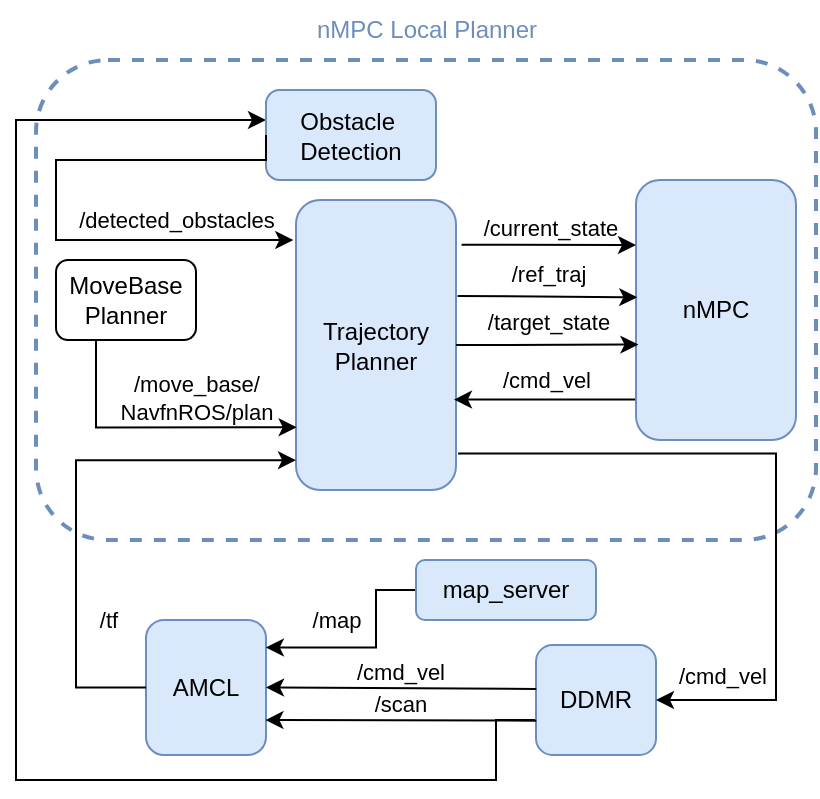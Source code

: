 <mxfile version="24.0.6" type="device">
  <diagram name="Page-1" id="90a13364-a465-7bf4-72fc-28e22215d7a0">
    <mxGraphModel dx="815" dy="431" grid="1" gridSize="10" guides="1" tooltips="1" connect="1" arrows="1" fold="1" page="1" pageScale="1.5" pageWidth="1169" pageHeight="826" background="none" math="0" shadow="0">
      <root>
        <mxCell id="0" style=";html=1;" />
        <mxCell id="1" style=";html=1;" parent="0" />
        <mxCell id="W7KLRnC-2VCepuPbdDTs-93" value="" style="rounded=1;whiteSpace=wrap;html=1;fillStyle=solid;dashed=1;fillColor=none;strokeColor=#6c8ebf;gradientColor=none;strokeWidth=2;" parent="1" vertex="1">
          <mxGeometry x="590" y="220" width="390" height="240" as="geometry" />
        </mxCell>
        <mxCell id="W7KLRnC-2VCepuPbdDTs-89" value="" style="endArrow=classic;html=1;rounded=0;edgeStyle=orthogonalEdgeStyle;exitX=0;exitY=0.75;exitDx=0;exitDy=0;" parent="1" source="W7KLRnC-2VCepuPbdDTs-9" edge="1">
          <mxGeometry width="50" height="50" relative="1" as="geometry">
            <mxPoint x="790" y="520" as="sourcePoint" />
            <mxPoint x="705" y="250" as="targetPoint" />
            <Array as="points">
              <mxPoint x="840" y="550" />
              <mxPoint x="820" y="550" />
              <mxPoint x="820" y="580" />
              <mxPoint x="580" y="580" />
              <mxPoint x="580" y="250" />
            </Array>
          </mxGeometry>
        </mxCell>
        <mxCell id="W7KLRnC-2VCepuPbdDTs-9" value="DDMR" style="rounded=1;whiteSpace=wrap;html=1;fillColor=#dae8fc;strokeColor=#6c8ebf;" parent="1" vertex="1">
          <mxGeometry x="840" y="512.5" width="60" height="55" as="geometry" />
        </mxCell>
        <mxCell id="W7KLRnC-2VCepuPbdDTs-13" value="Obstacle&amp;nbsp;&lt;div&gt;Detection&lt;/div&gt;" style="rounded=1;whiteSpace=wrap;html=1;fillColor=#dae8fc;strokeColor=#6c8ebf;" parent="1" vertex="1">
          <mxGeometry x="705" y="235" width="85" height="45" as="geometry" />
        </mxCell>
        <mxCell id="W7KLRnC-2VCepuPbdDTs-16" value="MoveBase Planner" style="rounded=1;whiteSpace=wrap;html=1;" parent="1" vertex="1">
          <mxGeometry x="600" y="320" width="70" height="40" as="geometry" />
        </mxCell>
        <mxCell id="W7KLRnC-2VCepuPbdDTs-17" value="Trajectory Planner" style="rounded=1;whiteSpace=wrap;html=1;fillColor=#dae8fc;strokeColor=#6c8ebf;" parent="1" vertex="1">
          <mxGeometry x="720" y="290" width="80" height="145" as="geometry" />
        </mxCell>
        <mxCell id="W7KLRnC-2VCepuPbdDTs-19" value="AMCL" style="rounded=1;whiteSpace=wrap;html=1;fillColor=#dae8fc;strokeColor=#6c8ebf;" parent="1" vertex="1">
          <mxGeometry x="645" y="500" width="60" height="67.5" as="geometry" />
        </mxCell>
        <mxCell id="W7KLRnC-2VCepuPbdDTs-44" value="" style="endArrow=classic;html=1;rounded=0;entryX=0;entryY=0.897;entryDx=0;entryDy=0;edgeStyle=orthogonalEdgeStyle;exitX=0;exitY=0.5;exitDx=0;exitDy=0;entryPerimeter=0;" parent="1" source="W7KLRnC-2VCepuPbdDTs-19" target="W7KLRnC-2VCepuPbdDTs-17" edge="1">
          <mxGeometry width="50" height="50" relative="1" as="geometry">
            <mxPoint x="620" y="530" as="sourcePoint" />
            <mxPoint x="710" y="400" as="targetPoint" />
            <Array as="points">
              <mxPoint x="610" y="534" />
              <mxPoint x="610" y="420" />
            </Array>
          </mxGeometry>
        </mxCell>
        <mxCell id="W7KLRnC-2VCepuPbdDTs-46" value="/tf" style="edgeLabel;html=1;align=center;verticalAlign=middle;resizable=0;points=[];" parent="W7KLRnC-2VCepuPbdDTs-44" vertex="1" connectable="0">
          <mxGeometry relative="1" as="geometry">
            <mxPoint x="16" y="60" as="offset" />
          </mxGeometry>
        </mxCell>
        <mxCell id="W7KLRnC-2VCepuPbdDTs-47" value="nMPC" style="rounded=1;whiteSpace=wrap;html=1;fillColor=#dae8fc;strokeColor=#6c8ebf;" parent="1" vertex="1">
          <mxGeometry x="890" y="280" width="80" height="130" as="geometry" />
        </mxCell>
        <mxCell id="W7KLRnC-2VCepuPbdDTs-58" value="" style="endArrow=classic;html=1;rounded=0;exitX=0.394;exitY=1;exitDx=0;exitDy=0;entryX=0.004;entryY=0.784;entryDx=0;entryDy=0;entryPerimeter=0;exitPerimeter=0;edgeStyle=orthogonalEdgeStyle;" parent="1" source="W7KLRnC-2VCepuPbdDTs-16" target="W7KLRnC-2VCepuPbdDTs-17" edge="1">
          <mxGeometry width="50" height="50" relative="1" as="geometry">
            <mxPoint x="620" y="387.5" as="sourcePoint" />
            <mxPoint x="670" y="337.5" as="targetPoint" />
            <Array as="points">
              <mxPoint x="620" y="360" />
              <mxPoint x="620" y="404" />
            </Array>
          </mxGeometry>
        </mxCell>
        <mxCell id="W7KLRnC-2VCepuPbdDTs-59" value="/move_base/&lt;div&gt;NavfnROS/plan&lt;/div&gt;" style="edgeLabel;html=1;align=center;verticalAlign=middle;resizable=0;points=[];" parent="W7KLRnC-2VCepuPbdDTs-58" vertex="1" connectable="0">
          <mxGeometry x="0.227" y="-1" relative="1" as="geometry">
            <mxPoint x="8" y="-16" as="offset" />
          </mxGeometry>
        </mxCell>
        <mxCell id="W7KLRnC-2VCepuPbdDTs-60" value="" style="endArrow=classic;html=1;rounded=0;exitX=1.035;exitY=0.154;exitDx=0;exitDy=0;exitPerimeter=0;entryX=0;entryY=0.25;entryDx=0;entryDy=0;" parent="1" source="W7KLRnC-2VCepuPbdDTs-17" target="W7KLRnC-2VCepuPbdDTs-47" edge="1">
          <mxGeometry width="50" height="50" relative="1" as="geometry">
            <mxPoint x="820" y="325" as="sourcePoint" />
            <mxPoint x="889" y="312" as="targetPoint" />
          </mxGeometry>
        </mxCell>
        <mxCell id="W7KLRnC-2VCepuPbdDTs-61" value="/current_state" style="edgeLabel;html=1;align=center;verticalAlign=middle;resizable=0;points=[];" parent="W7KLRnC-2VCepuPbdDTs-60" vertex="1" connectable="0">
          <mxGeometry x="0.017" y="2" relative="1" as="geometry">
            <mxPoint x="-1" y="-7" as="offset" />
          </mxGeometry>
        </mxCell>
        <mxCell id="W7KLRnC-2VCepuPbdDTs-62" value="" style="endArrow=classic;html=1;rounded=0;exitX=1.01;exitY=0.331;exitDx=0;exitDy=0;exitPerimeter=0;entryX=0.008;entryY=0.451;entryDx=0;entryDy=0;entryPerimeter=0;" parent="1" source="W7KLRnC-2VCepuPbdDTs-17" target="W7KLRnC-2VCepuPbdDTs-47" edge="1">
          <mxGeometry width="50" height="50" relative="1" as="geometry">
            <mxPoint x="840" y="430" as="sourcePoint" />
            <mxPoint x="890" y="380" as="targetPoint" />
          </mxGeometry>
        </mxCell>
        <mxCell id="W7KLRnC-2VCepuPbdDTs-63" value="/ref_traj" style="edgeLabel;html=1;align=center;verticalAlign=middle;resizable=0;points=[];" parent="W7KLRnC-2VCepuPbdDTs-62" vertex="1" connectable="0">
          <mxGeometry x="-0.004" relative="1" as="geometry">
            <mxPoint y="-12" as="offset" />
          </mxGeometry>
        </mxCell>
        <mxCell id="W7KLRnC-2VCepuPbdDTs-67" value="" style="endArrow=classic;html=1;rounded=0;exitX=1;exitY=0.5;exitDx=0;exitDy=0;entryX=0.015;entryY=0.633;entryDx=0;entryDy=0;entryPerimeter=0;" parent="1" source="W7KLRnC-2VCepuPbdDTs-17" target="W7KLRnC-2VCepuPbdDTs-47" edge="1">
          <mxGeometry width="50" height="50" relative="1" as="geometry">
            <mxPoint x="820" y="435" as="sourcePoint" />
            <mxPoint x="860" y="370" as="targetPoint" />
          </mxGeometry>
        </mxCell>
        <mxCell id="W7KLRnC-2VCepuPbdDTs-69" value="/target_state" style="edgeLabel;html=1;align=center;verticalAlign=middle;resizable=0;points=[];" parent="W7KLRnC-2VCepuPbdDTs-67" vertex="1" connectable="0">
          <mxGeometry x="0.02" y="-1" relative="1" as="geometry">
            <mxPoint x="-1" y="-13" as="offset" />
          </mxGeometry>
        </mxCell>
        <mxCell id="W7KLRnC-2VCepuPbdDTs-76" value="" style="endArrow=classic;html=1;rounded=0;entryX=0.987;entryY=0.688;entryDx=0;entryDy=0;entryPerimeter=0;exitX=-0.006;exitY=0.844;exitDx=0;exitDy=0;exitPerimeter=0;" parent="1" source="W7KLRnC-2VCepuPbdDTs-47" target="W7KLRnC-2VCepuPbdDTs-17" edge="1">
          <mxGeometry width="50" height="50" relative="1" as="geometry">
            <mxPoint x="720" y="460" as="sourcePoint" />
            <mxPoint x="770" y="410" as="targetPoint" />
          </mxGeometry>
        </mxCell>
        <mxCell id="W7KLRnC-2VCepuPbdDTs-77" value="/cmd_vel" style="edgeLabel;html=1;align=center;verticalAlign=middle;resizable=0;points=[];" parent="W7KLRnC-2VCepuPbdDTs-76" vertex="1" connectable="0">
          <mxGeometry x="0.005" y="1" relative="1" as="geometry">
            <mxPoint x="1" y="-11" as="offset" />
          </mxGeometry>
        </mxCell>
        <mxCell id="W7KLRnC-2VCepuPbdDTs-78" value="" style="endArrow=classic;html=1;rounded=0;exitX=1.013;exitY=0.874;exitDx=0;exitDy=0;exitPerimeter=0;entryX=1;entryY=0.5;entryDx=0;entryDy=0;edgeStyle=orthogonalEdgeStyle;" parent="1" source="W7KLRnC-2VCepuPbdDTs-17" target="W7KLRnC-2VCepuPbdDTs-9" edge="1">
          <mxGeometry width="50" height="50" relative="1" as="geometry">
            <mxPoint x="710" y="420" as="sourcePoint" />
            <mxPoint x="760" y="370" as="targetPoint" />
            <Array as="points">
              <mxPoint x="960" y="417" />
              <mxPoint x="960" y="540" />
            </Array>
          </mxGeometry>
        </mxCell>
        <mxCell id="W7KLRnC-2VCepuPbdDTs-79" value="/cmd_vel" style="edgeLabel;html=1;align=center;verticalAlign=middle;resizable=0;points=[];" parent="W7KLRnC-2VCepuPbdDTs-78" vertex="1" connectable="0">
          <mxGeometry x="0.836" relative="1" as="geometry">
            <mxPoint x="4" y="-12" as="offset" />
          </mxGeometry>
        </mxCell>
        <mxCell id="W7KLRnC-2VCepuPbdDTs-80" value="" style="endArrow=classic;html=1;rounded=0;entryX=-0.017;entryY=0.138;entryDx=0;entryDy=0;entryPerimeter=0;exitX=0;exitY=0.5;exitDx=0;exitDy=0;edgeStyle=orthogonalEdgeStyle;" parent="1" source="W7KLRnC-2VCepuPbdDTs-13" target="W7KLRnC-2VCepuPbdDTs-17" edge="1">
          <mxGeometry width="50" height="50" relative="1" as="geometry">
            <mxPoint x="590" y="300" as="sourcePoint" />
            <mxPoint x="640" y="250" as="targetPoint" />
            <Array as="points">
              <mxPoint x="705" y="270" />
              <mxPoint x="600" y="270" />
              <mxPoint x="600" y="310" />
            </Array>
          </mxGeometry>
        </mxCell>
        <mxCell id="W7KLRnC-2VCepuPbdDTs-81" value="/detected_obstacles" style="edgeLabel;html=1;align=center;verticalAlign=middle;resizable=0;points=[];" parent="W7KLRnC-2VCepuPbdDTs-80" vertex="1" connectable="0">
          <mxGeometry x="0.617" y="-2" relative="1" as="geometry">
            <mxPoint x="-6" y="-12" as="offset" />
          </mxGeometry>
        </mxCell>
        <mxCell id="W7KLRnC-2VCepuPbdDTs-82" value="" style="endArrow=classic;html=1;rounded=0;entryX=1;entryY=0.5;entryDx=0;entryDy=0;exitX=0.002;exitY=0.4;exitDx=0;exitDy=0;exitPerimeter=0;" parent="1" source="W7KLRnC-2VCepuPbdDTs-9" target="W7KLRnC-2VCepuPbdDTs-19" edge="1">
          <mxGeometry width="50" height="50" relative="1" as="geometry">
            <mxPoint x="770" y="533.7" as="sourcePoint" />
            <mxPoint x="703.68" y="533.71" as="targetPoint" />
          </mxGeometry>
        </mxCell>
        <mxCell id="W7KLRnC-2VCepuPbdDTs-84" value="/cmd_vel" style="edgeLabel;html=1;align=center;verticalAlign=middle;resizable=0;points=[];" parent="W7KLRnC-2VCepuPbdDTs-82" vertex="1" connectable="0">
          <mxGeometry x="0.012" relative="1" as="geometry">
            <mxPoint y="-8" as="offset" />
          </mxGeometry>
        </mxCell>
        <mxCell id="W7KLRnC-2VCepuPbdDTs-85" value="" style="endArrow=classic;html=1;rounded=0;entryX=0.995;entryY=0.741;entryDx=0;entryDy=0;entryPerimeter=0;exitX=0.002;exitY=0.688;exitDx=0;exitDy=0;exitPerimeter=0;" parent="1" source="W7KLRnC-2VCepuPbdDTs-9" target="W7KLRnC-2VCepuPbdDTs-19" edge="1">
          <mxGeometry width="50" height="50" relative="1" as="geometry">
            <mxPoint x="770" y="550" as="sourcePoint" />
            <mxPoint x="710" y="550" as="targetPoint" />
          </mxGeometry>
        </mxCell>
        <mxCell id="W7KLRnC-2VCepuPbdDTs-86" value="/scan" style="edgeLabel;html=1;align=center;verticalAlign=middle;resizable=0;points=[];" parent="W7KLRnC-2VCepuPbdDTs-85" vertex="1" connectable="0">
          <mxGeometry x="0.012" relative="1" as="geometry">
            <mxPoint y="-8" as="offset" />
          </mxGeometry>
        </mxCell>
        <mxCell id="W7KLRnC-2VCepuPbdDTs-94" value="&lt;font color=&quot;#6c8ebf&quot;&gt;nMPC Local Planner&lt;/font&gt;" style="text;html=1;align=center;verticalAlign=middle;resizable=0;points=[];autosize=1;strokeColor=none;fillColor=none;" parent="1" vertex="1">
          <mxGeometry x="720" y="190" width="130" height="30" as="geometry" />
        </mxCell>
        <mxCell id="W7KLRnC-2VCepuPbdDTs-95" value="" style="endArrow=classic;html=1;rounded=0;entryX=0.999;entryY=0.203;entryDx=0;entryDy=0;entryPerimeter=0;exitX=0;exitY=0.5;exitDx=0;exitDy=0;edgeStyle=orthogonalEdgeStyle;" parent="1" source="W7KLRnC-2VCepuPbdDTs-97" target="W7KLRnC-2VCepuPbdDTs-19" edge="1">
          <mxGeometry width="50" height="50" relative="1" as="geometry">
            <mxPoint x="780" y="510" as="sourcePoint" />
            <mxPoint x="790" y="590" as="targetPoint" />
            <Array as="points">
              <mxPoint x="760" y="485" />
              <mxPoint x="760" y="514" />
            </Array>
          </mxGeometry>
        </mxCell>
        <mxCell id="W7KLRnC-2VCepuPbdDTs-96" value="/map" style="edgeLabel;html=1;align=center;verticalAlign=middle;resizable=0;points=[];" parent="W7KLRnC-2VCepuPbdDTs-95" vertex="1" connectable="0">
          <mxGeometry x="0.012" relative="1" as="geometry">
            <mxPoint x="-16" y="-14" as="offset" />
          </mxGeometry>
        </mxCell>
        <mxCell id="W7KLRnC-2VCepuPbdDTs-97" value="map_server" style="rounded=1;whiteSpace=wrap;html=1;fillColor=#dae8fc;strokeColor=#6c8ebf;" parent="1" vertex="1">
          <mxGeometry x="780" y="470" width="90" height="30" as="geometry" />
        </mxCell>
      </root>
    </mxGraphModel>
  </diagram>
</mxfile>
